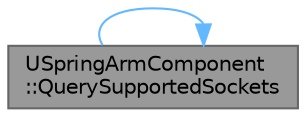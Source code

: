 digraph "USpringArmComponent::QuerySupportedSockets"
{
 // INTERACTIVE_SVG=YES
 // LATEX_PDF_SIZE
  bgcolor="transparent";
  edge [fontname=Helvetica,fontsize=10,labelfontname=Helvetica,labelfontsize=10];
  node [fontname=Helvetica,fontsize=10,shape=box,height=0.2,width=0.4];
  rankdir="LR";
  Node1 [id="Node000001",label="USpringArmComponent\l::QuerySupportedSockets",height=0.2,width=0.4,color="gray40", fillcolor="grey60", style="filled", fontcolor="black",tooltip="Get a list of sockets this component contains."];
  Node1 -> Node1 [id="edge1_Node000001_Node000001",color="steelblue1",style="solid",tooltip=" "];
}

